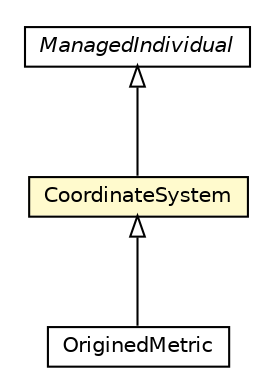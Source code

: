 #!/usr/local/bin/dot
#
# Class diagram 
# Generated by UMLGraph version R5_6-24-gf6e263 (http://www.umlgraph.org/)
#

digraph G {
	edge [fontname="Helvetica",fontsize=10,labelfontname="Helvetica",labelfontsize=10];
	node [fontname="Helvetica",fontsize=10,shape=plaintext];
	nodesep=0.25;
	ranksep=0.5;
	// org.universAAL.middleware.owl.ManagedIndividual
	c3255764 [label=<<table title="org.universAAL.middleware.owl.ManagedIndividual" border="0" cellborder="1" cellspacing="0" cellpadding="2" port="p" href="../../../middleware/owl/ManagedIndividual.html">
		<tr><td><table border="0" cellspacing="0" cellpadding="1">
<tr><td align="center" balign="center"><font face="Helvetica-Oblique"> ManagedIndividual </font></td></tr>
		</table></td></tr>
		</table>>, URL="../../../middleware/owl/ManagedIndividual.html", fontname="Helvetica", fontcolor="black", fontsize=10.0];
	// org.universAAL.ontology.location.position.CoordinateSystem
	c3256231 [label=<<table title="org.universAAL.ontology.location.position.CoordinateSystem" border="0" cellborder="1" cellspacing="0" cellpadding="2" port="p" bgcolor="lemonChiffon" href="./CoordinateSystem.html">
		<tr><td><table border="0" cellspacing="0" cellpadding="1">
<tr><td align="center" balign="center"> CoordinateSystem </td></tr>
		</table></td></tr>
		</table>>, URL="./CoordinateSystem.html", fontname="Helvetica", fontcolor="black", fontsize=10.0];
	// org.universAAL.ontology.location.position.OriginedMetric
	c3256232 [label=<<table title="org.universAAL.ontology.location.position.OriginedMetric" border="0" cellborder="1" cellspacing="0" cellpadding="2" port="p" href="./OriginedMetric.html">
		<tr><td><table border="0" cellspacing="0" cellpadding="1">
<tr><td align="center" balign="center"> OriginedMetric </td></tr>
		</table></td></tr>
		</table>>, URL="./OriginedMetric.html", fontname="Helvetica", fontcolor="black", fontsize=10.0];
	//org.universAAL.ontology.location.position.CoordinateSystem extends org.universAAL.middleware.owl.ManagedIndividual
	c3255764:p -> c3256231:p [dir=back,arrowtail=empty];
	//org.universAAL.ontology.location.position.OriginedMetric extends org.universAAL.ontology.location.position.CoordinateSystem
	c3256231:p -> c3256232:p [dir=back,arrowtail=empty];
}

